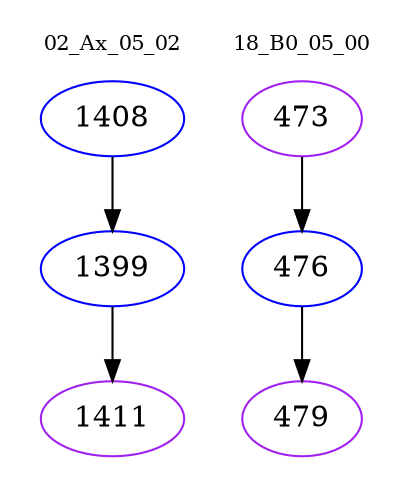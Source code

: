 digraph{
subgraph cluster_0 {
color = white
label = "02_Ax_05_02";
fontsize=10;
T0_1408 [label="1408", color="blue"]
T0_1408 -> T0_1399 [color="black"]
T0_1399 [label="1399", color="blue"]
T0_1399 -> T0_1411 [color="black"]
T0_1411 [label="1411", color="purple"]
}
subgraph cluster_1 {
color = white
label = "18_B0_05_00";
fontsize=10;
T1_473 [label="473", color="purple"]
T1_473 -> T1_476 [color="black"]
T1_476 [label="476", color="blue"]
T1_476 -> T1_479 [color="black"]
T1_479 [label="479", color="purple"]
}
}
